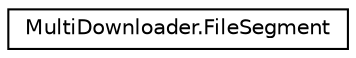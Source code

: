 digraph "Graphical Class Hierarchy"
{
 // LATEX_PDF_SIZE
  edge [fontname="Helvetica",fontsize="10",labelfontname="Helvetica",labelfontsize="10"];
  node [fontname="Helvetica",fontsize="10",shape=record];
  rankdir="LR";
  Node0 [label="MultiDownloader.FileSegment",height=0.2,width=0.4,color="black", fillcolor="white", style="filled",URL="$class_multi_downloader_1_1_file_segment.html",tooltip="Segment of a file."];
}
